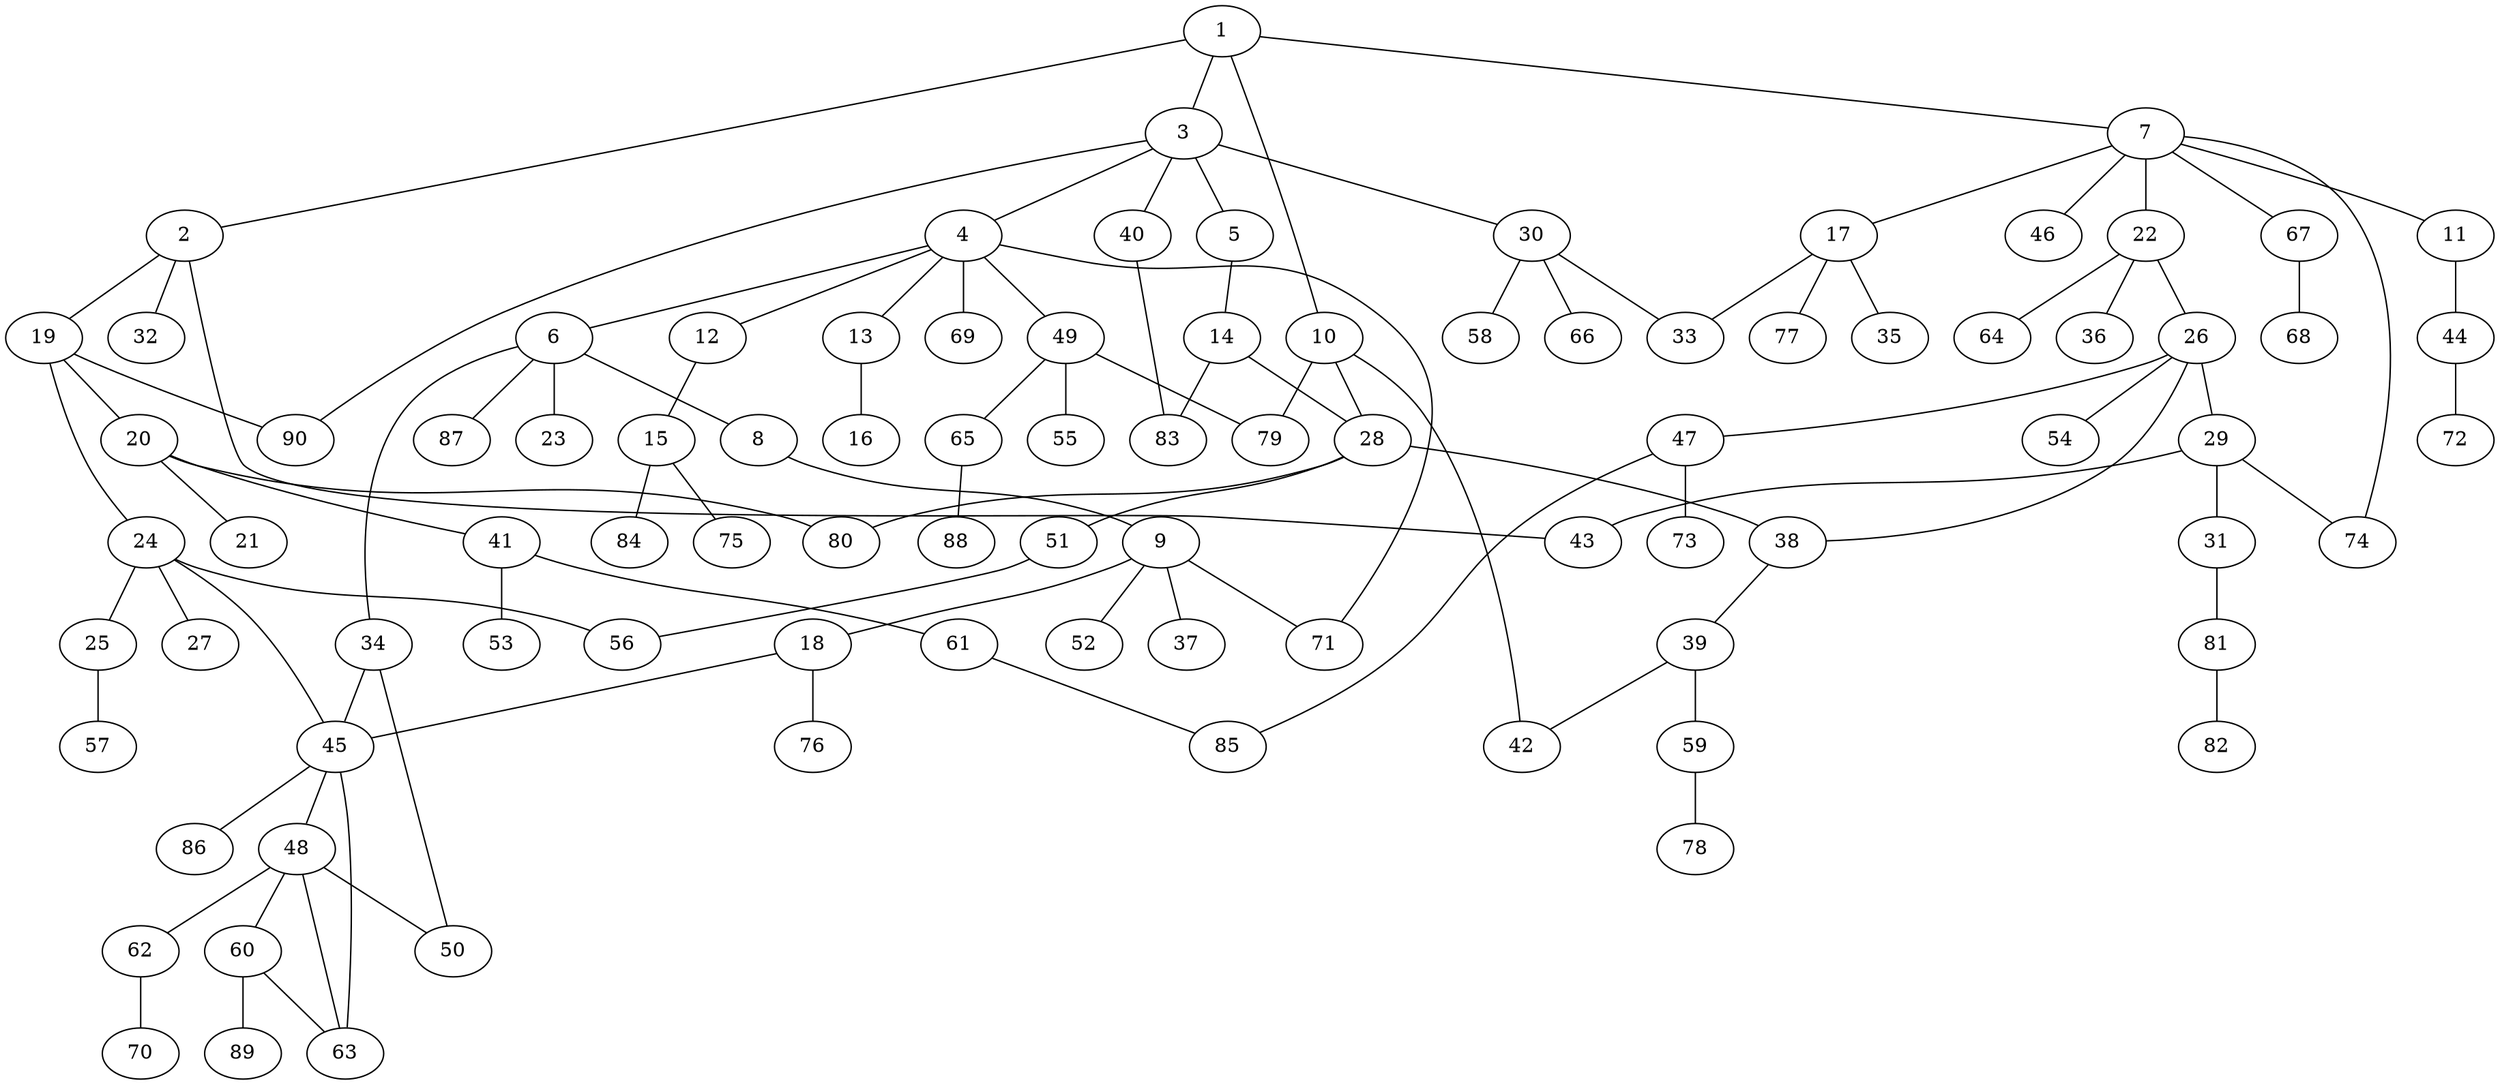 graph graphname {1--2
1--3
1--7
1--10
2--19
2--32
2--43
3--4
3--5
3--30
3--40
3--90
4--6
4--12
4--13
4--49
4--69
4--71
5--14
6--8
6--23
6--34
6--87
7--11
7--17
7--22
7--46
7--67
7--74
8--9
9--18
9--37
9--52
9--71
10--28
10--42
10--79
11--44
12--15
13--16
14--28
14--83
15--75
15--84
17--33
17--35
17--77
18--45
18--76
19--20
19--24
19--90
20--21
20--41
20--80
22--26
22--36
22--64
24--25
24--27
24--45
24--56
25--57
26--29
26--38
26--47
26--54
28--38
28--51
28--80
29--31
29--43
29--74
30--33
30--58
30--66
31--81
34--45
34--50
38--39
39--42
39--59
40--83
41--53
41--61
44--72
45--48
45--63
45--86
47--73
47--85
48--50
48--60
48--62
48--63
49--55
49--65
49--79
51--56
59--78
60--63
60--89
61--85
62--70
65--88
67--68
81--82
}